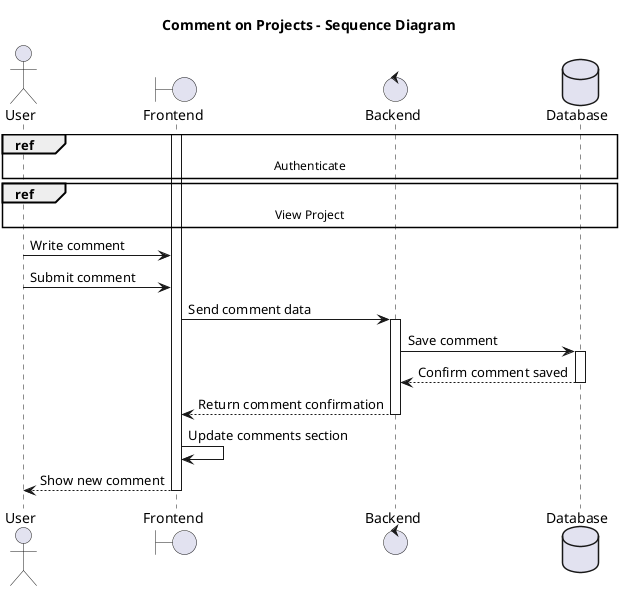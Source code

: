 @startuml
title Comment on Projects - Sequence Diagram

actor User
boundary Frontend
control Backend
database Database

ref over User, Database: Authenticate

ref over User, Database: View Project

activate Frontend

User -> Frontend: Write comment
User -> Frontend: Submit comment

Frontend -> Backend: Send comment data
activate Backend

Backend -> Database: Save comment
activate Database
Database --> Backend: Confirm comment saved
deactivate Database

Backend --> Frontend: Return comment confirmation
deactivate Backend

Frontend -> Frontend: Update comments section
Frontend --> User: Show new comment
deactivate Frontend

@enduml